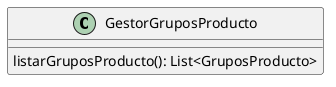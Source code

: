 @startuml GestorGruposProducto
class GestorGruposProducto{
    listarGruposProducto(): List<GruposProducto>
}

@enduml